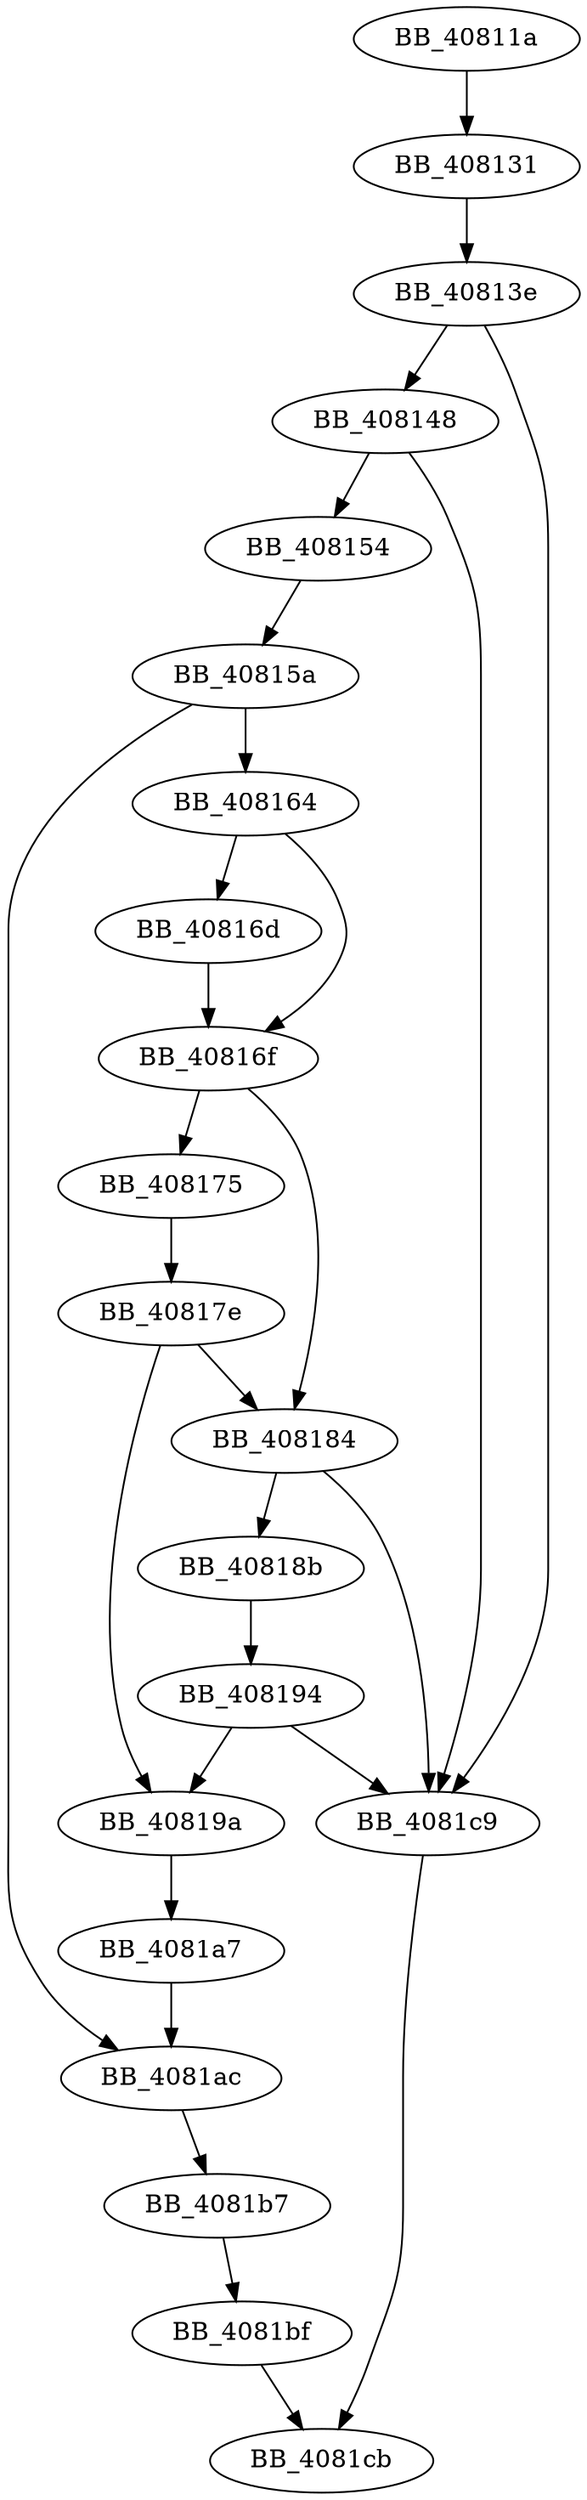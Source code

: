 DiGraph __onexit_nolock{
BB_40811a->BB_408131
BB_408131->BB_40813e
BB_40813e->BB_408148
BB_40813e->BB_4081c9
BB_408148->BB_408154
BB_408148->BB_4081c9
BB_408154->BB_40815a
BB_40815a->BB_408164
BB_40815a->BB_4081ac
BB_408164->BB_40816d
BB_408164->BB_40816f
BB_40816d->BB_40816f
BB_40816f->BB_408175
BB_40816f->BB_408184
BB_408175->BB_40817e
BB_40817e->BB_408184
BB_40817e->BB_40819a
BB_408184->BB_40818b
BB_408184->BB_4081c9
BB_40818b->BB_408194
BB_408194->BB_40819a
BB_408194->BB_4081c9
BB_40819a->BB_4081a7
BB_4081a7->BB_4081ac
BB_4081ac->BB_4081b7
BB_4081b7->BB_4081bf
BB_4081bf->BB_4081cb
BB_4081c9->BB_4081cb
}
